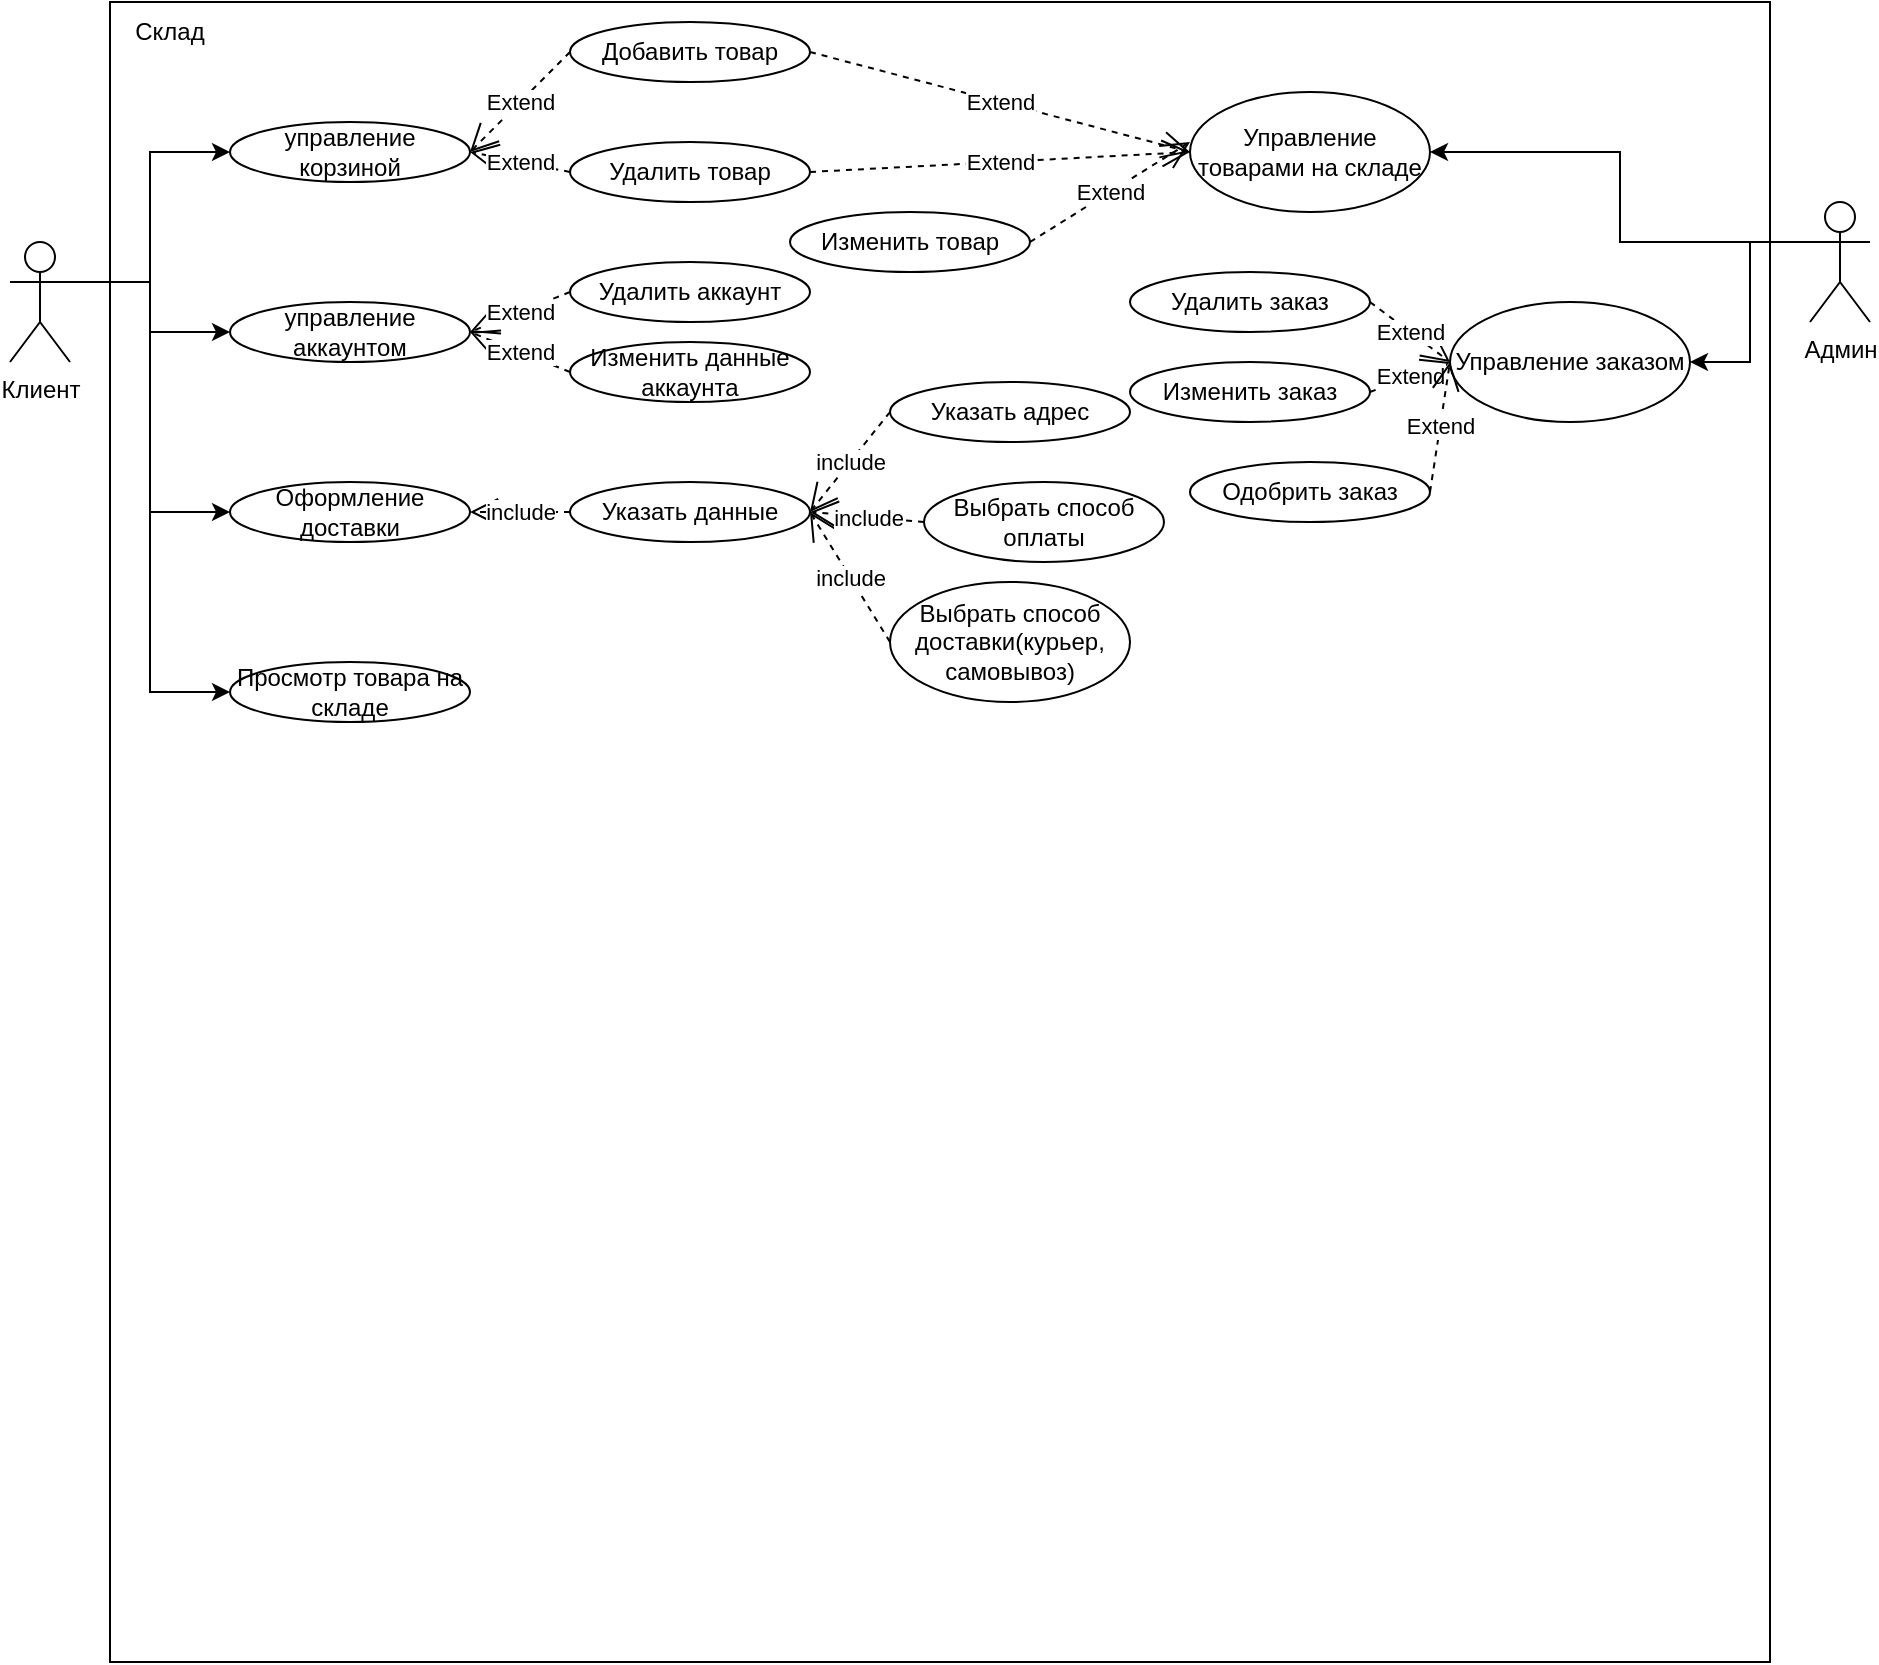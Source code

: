 <mxfile version="23.1.5" type="device">
  <diagram name="Страница — 1" id="Layrc5BZ7pRTJc2lWRi6">
    <mxGraphModel dx="1843" dy="757" grid="1" gridSize="10" guides="1" tooltips="1" connect="1" arrows="1" fold="1" page="1" pageScale="1" pageWidth="1654" pageHeight="1169" math="0" shadow="0">
      <root>
        <mxCell id="0" />
        <mxCell id="1" parent="0" />
        <mxCell id="GzbmCxABgu6CoBN2H1Wg-23" style="edgeStyle=orthogonalEdgeStyle;rounded=0;orthogonalLoop=1;jettySize=auto;html=1;exitX=1;exitY=0.333;exitDx=0;exitDy=0;exitPerimeter=0;entryX=0;entryY=0.5;entryDx=0;entryDy=0;" edge="1" parent="1" source="GzbmCxABgu6CoBN2H1Wg-1" target="GzbmCxABgu6CoBN2H1Wg-12">
          <mxGeometry relative="1" as="geometry" />
        </mxCell>
        <mxCell id="GzbmCxABgu6CoBN2H1Wg-1" value="Клиент" style="shape=umlActor;verticalLabelPosition=bottom;verticalAlign=top;html=1;outlineConnect=0;" vertex="1" parent="1">
          <mxGeometry x="310" y="140" width="30" height="60" as="geometry" />
        </mxCell>
        <mxCell id="GzbmCxABgu6CoBN2H1Wg-70" style="edgeStyle=orthogonalEdgeStyle;rounded=0;orthogonalLoop=1;jettySize=auto;html=1;exitX=0;exitY=0.333;exitDx=0;exitDy=0;exitPerimeter=0;entryX=1;entryY=0.5;entryDx=0;entryDy=0;" edge="1" parent="1" source="GzbmCxABgu6CoBN2H1Wg-5" target="GzbmCxABgu6CoBN2H1Wg-58">
          <mxGeometry relative="1" as="geometry" />
        </mxCell>
        <mxCell id="GzbmCxABgu6CoBN2H1Wg-5" value="Админ" style="shape=umlActor;verticalLabelPosition=bottom;verticalAlign=top;html=1;outlineConnect=0;" vertex="1" parent="1">
          <mxGeometry x="1210" y="120" width="30" height="60" as="geometry" />
        </mxCell>
        <mxCell id="GzbmCxABgu6CoBN2H1Wg-6" value="" style="whiteSpace=wrap;html=1;aspect=fixed;" vertex="1" parent="1">
          <mxGeometry x="360" y="20" width="830" height="830" as="geometry" />
        </mxCell>
        <mxCell id="GzbmCxABgu6CoBN2H1Wg-10" value="управление корзиной" style="ellipse;whiteSpace=wrap;html=1;" vertex="1" parent="1">
          <mxGeometry x="420" y="80" width="120" height="30" as="geometry" />
        </mxCell>
        <mxCell id="GzbmCxABgu6CoBN2H1Wg-11" value="Оформление доставки" style="ellipse;whiteSpace=wrap;html=1;" vertex="1" parent="1">
          <mxGeometry x="420" y="260" width="120" height="30" as="geometry" />
        </mxCell>
        <mxCell id="GzbmCxABgu6CoBN2H1Wg-12" value="управление аккаунтом" style="ellipse;whiteSpace=wrap;html=1;" vertex="1" parent="1">
          <mxGeometry x="420" y="170" width="120" height="30" as="geometry" />
        </mxCell>
        <mxCell id="GzbmCxABgu6CoBN2H1Wg-13" value="Просмотр товара на складе" style="ellipse;whiteSpace=wrap;html=1;" vertex="1" parent="1">
          <mxGeometry x="420" y="350" width="120" height="30" as="geometry" />
        </mxCell>
        <mxCell id="GzbmCxABgu6CoBN2H1Wg-14" value="Добавить товар" style="ellipse;whiteSpace=wrap;html=1;" vertex="1" parent="1">
          <mxGeometry x="590" y="30" width="120" height="30" as="geometry" />
        </mxCell>
        <mxCell id="GzbmCxABgu6CoBN2H1Wg-15" value="Удалить товар" style="ellipse;whiteSpace=wrap;html=1;" vertex="1" parent="1">
          <mxGeometry x="590" y="90" width="120" height="30" as="geometry" />
        </mxCell>
        <mxCell id="GzbmCxABgu6CoBN2H1Wg-16" value="Extend" style="endArrow=open;endSize=12;dashed=1;html=1;rounded=0;exitX=0;exitY=0.5;exitDx=0;exitDy=0;entryX=1;entryY=0.5;entryDx=0;entryDy=0;" edge="1" parent="1" source="GzbmCxABgu6CoBN2H1Wg-14" target="GzbmCxABgu6CoBN2H1Wg-10">
          <mxGeometry width="160" relative="1" as="geometry">
            <mxPoint x="540" y="240" as="sourcePoint" />
            <mxPoint x="700" y="240" as="targetPoint" />
          </mxGeometry>
        </mxCell>
        <mxCell id="GzbmCxABgu6CoBN2H1Wg-24" style="edgeStyle=orthogonalEdgeStyle;rounded=0;orthogonalLoop=1;jettySize=auto;html=1;exitX=1;exitY=0.333;exitDx=0;exitDy=0;exitPerimeter=0;entryX=0;entryY=0.5;entryDx=0;entryDy=0;" edge="1" parent="1" source="GzbmCxABgu6CoBN2H1Wg-1" target="GzbmCxABgu6CoBN2H1Wg-12">
          <mxGeometry relative="1" as="geometry" />
        </mxCell>
        <mxCell id="GzbmCxABgu6CoBN2H1Wg-22" style="edgeStyle=orthogonalEdgeStyle;rounded=0;orthogonalLoop=1;jettySize=auto;html=1;exitX=1;exitY=0.333;exitDx=0;exitDy=0;exitPerimeter=0;entryX=0;entryY=0.5;entryDx=0;entryDy=0;" edge="1" parent="1" source="GzbmCxABgu6CoBN2H1Wg-1" target="GzbmCxABgu6CoBN2H1Wg-10">
          <mxGeometry relative="1" as="geometry" />
        </mxCell>
        <mxCell id="GzbmCxABgu6CoBN2H1Wg-26" style="edgeStyle=orthogonalEdgeStyle;rounded=0;orthogonalLoop=1;jettySize=auto;html=1;exitX=1;exitY=0.333;exitDx=0;exitDy=0;exitPerimeter=0;entryX=0;entryY=0.5;entryDx=0;entryDy=0;" edge="1" parent="1" source="GzbmCxABgu6CoBN2H1Wg-1" target="GzbmCxABgu6CoBN2H1Wg-11">
          <mxGeometry relative="1" as="geometry" />
        </mxCell>
        <mxCell id="GzbmCxABgu6CoBN2H1Wg-27" style="edgeStyle=orthogonalEdgeStyle;rounded=0;orthogonalLoop=1;jettySize=auto;html=1;exitX=1;exitY=0.333;exitDx=0;exitDy=0;exitPerimeter=0;entryX=0;entryY=0.5;entryDx=0;entryDy=0;" edge="1" parent="1" source="GzbmCxABgu6CoBN2H1Wg-1" target="GzbmCxABgu6CoBN2H1Wg-13">
          <mxGeometry relative="1" as="geometry" />
        </mxCell>
        <mxCell id="GzbmCxABgu6CoBN2H1Wg-28" value="Extend" style="endArrow=open;endSize=12;dashed=1;html=1;rounded=0;exitX=0;exitY=0.5;exitDx=0;exitDy=0;entryX=1;entryY=0.5;entryDx=0;entryDy=0;" edge="1" parent="1" source="GzbmCxABgu6CoBN2H1Wg-15" target="GzbmCxABgu6CoBN2H1Wg-10">
          <mxGeometry width="160" relative="1" as="geometry">
            <mxPoint x="600" y="65" as="sourcePoint" />
            <mxPoint x="550" y="105" as="targetPoint" />
          </mxGeometry>
        </mxCell>
        <mxCell id="GzbmCxABgu6CoBN2H1Wg-31" value="Склад" style="text;html=1;align=center;verticalAlign=middle;whiteSpace=wrap;rounded=0;" vertex="1" parent="1">
          <mxGeometry x="360" y="20" width="60" height="30" as="geometry" />
        </mxCell>
        <mxCell id="GzbmCxABgu6CoBN2H1Wg-34" value="Удалить аккаунт" style="ellipse;whiteSpace=wrap;html=1;" vertex="1" parent="1">
          <mxGeometry x="590" y="150" width="120" height="30" as="geometry" />
        </mxCell>
        <mxCell id="GzbmCxABgu6CoBN2H1Wg-35" value="Изменить данные аккаунта" style="ellipse;whiteSpace=wrap;html=1;" vertex="1" parent="1">
          <mxGeometry x="590" y="190" width="120" height="30" as="geometry" />
        </mxCell>
        <mxCell id="GzbmCxABgu6CoBN2H1Wg-36" value="Extend" style="endArrow=open;endSize=12;dashed=1;html=1;rounded=0;exitX=0;exitY=0.5;exitDx=0;exitDy=0;entryX=1;entryY=0.5;entryDx=0;entryDy=0;" edge="1" parent="1" source="GzbmCxABgu6CoBN2H1Wg-35" target="GzbmCxABgu6CoBN2H1Wg-12">
          <mxGeometry width="160" relative="1" as="geometry">
            <mxPoint x="600" y="135" as="sourcePoint" />
            <mxPoint x="550" y="105" as="targetPoint" />
          </mxGeometry>
        </mxCell>
        <mxCell id="GzbmCxABgu6CoBN2H1Wg-37" value="Extend" style="endArrow=open;endSize=12;dashed=1;html=1;rounded=0;exitX=0;exitY=0.5;exitDx=0;exitDy=0;entryX=1;entryY=0.5;entryDx=0;entryDy=0;" edge="1" parent="1" source="GzbmCxABgu6CoBN2H1Wg-34" target="GzbmCxABgu6CoBN2H1Wg-12">
          <mxGeometry width="160" relative="1" as="geometry">
            <mxPoint x="610" y="145" as="sourcePoint" />
            <mxPoint x="560" y="115" as="targetPoint" />
          </mxGeometry>
        </mxCell>
        <mxCell id="GzbmCxABgu6CoBN2H1Wg-39" value="Выбрать способ оплаты" style="ellipse;whiteSpace=wrap;html=1;" vertex="1" parent="1">
          <mxGeometry x="767" y="260" width="120" height="40" as="geometry" />
        </mxCell>
        <mxCell id="GzbmCxABgu6CoBN2H1Wg-41" value="Выбрать способ доставки(курьер, самовывоз)" style="ellipse;whiteSpace=wrap;html=1;" vertex="1" parent="1">
          <mxGeometry x="750" y="310" width="120" height="60" as="geometry" />
        </mxCell>
        <mxCell id="GzbmCxABgu6CoBN2H1Wg-42" value="Указать адрес" style="ellipse;whiteSpace=wrap;html=1;" vertex="1" parent="1">
          <mxGeometry x="750" y="210" width="120" height="30" as="geometry" />
        </mxCell>
        <mxCell id="GzbmCxABgu6CoBN2H1Wg-43" style="edgeStyle=orthogonalEdgeStyle;rounded=0;orthogonalLoop=1;jettySize=auto;html=1;exitX=0.5;exitY=1;exitDx=0;exitDy=0;" edge="1" parent="1" source="GzbmCxABgu6CoBN2H1Wg-13" target="GzbmCxABgu6CoBN2H1Wg-13">
          <mxGeometry relative="1" as="geometry" />
        </mxCell>
        <mxCell id="GzbmCxABgu6CoBN2H1Wg-44" value="Указать данные" style="ellipse;whiteSpace=wrap;html=1;" vertex="1" parent="1">
          <mxGeometry x="590" y="260" width="120" height="30" as="geometry" />
        </mxCell>
        <mxCell id="GzbmCxABgu6CoBN2H1Wg-47" value="include" style="endArrow=open;endSize=12;dashed=1;html=1;rounded=0;exitX=0;exitY=0.5;exitDx=0;exitDy=0;entryX=1;entryY=0.5;entryDx=0;entryDy=0;" edge="1" parent="1" source="GzbmCxABgu6CoBN2H1Wg-44" target="GzbmCxABgu6CoBN2H1Wg-11">
          <mxGeometry width="160" relative="1" as="geometry">
            <mxPoint x="600" y="105" as="sourcePoint" />
            <mxPoint x="550" y="105" as="targetPoint" />
          </mxGeometry>
        </mxCell>
        <mxCell id="GzbmCxABgu6CoBN2H1Wg-48" value="include" style="endArrow=open;endSize=12;dashed=1;html=1;rounded=0;exitX=0;exitY=0.5;exitDx=0;exitDy=0;entryX=1;entryY=0.5;entryDx=0;entryDy=0;" edge="1" parent="1" source="GzbmCxABgu6CoBN2H1Wg-41" target="GzbmCxABgu6CoBN2H1Wg-44">
          <mxGeometry width="160" relative="1" as="geometry">
            <mxPoint x="610" y="285" as="sourcePoint" />
            <mxPoint x="710" y="270" as="targetPoint" />
          </mxGeometry>
        </mxCell>
        <mxCell id="GzbmCxABgu6CoBN2H1Wg-49" value="include" style="endArrow=open;endSize=12;dashed=1;html=1;rounded=0;exitX=0;exitY=0.5;exitDx=0;exitDy=0;entryX=1;entryY=0.5;entryDx=0;entryDy=0;" edge="1" parent="1" source="GzbmCxABgu6CoBN2H1Wg-39" target="GzbmCxABgu6CoBN2H1Wg-44">
          <mxGeometry width="160" relative="1" as="geometry">
            <mxPoint x="620" y="295" as="sourcePoint" />
            <mxPoint x="720" y="275" as="targetPoint" />
          </mxGeometry>
        </mxCell>
        <mxCell id="GzbmCxABgu6CoBN2H1Wg-50" value="include" style="endArrow=open;endSize=12;dashed=1;html=1;rounded=0;exitX=0;exitY=0.5;exitDx=0;exitDy=0;entryX=1;entryY=0.5;entryDx=0;entryDy=0;" edge="1" parent="1" source="GzbmCxABgu6CoBN2H1Wg-42" target="GzbmCxABgu6CoBN2H1Wg-44">
          <mxGeometry width="160" relative="1" as="geometry">
            <mxPoint x="630" y="305" as="sourcePoint" />
            <mxPoint x="570" y="305" as="targetPoint" />
          </mxGeometry>
        </mxCell>
        <mxCell id="GzbmCxABgu6CoBN2H1Wg-51" value="Управление товарами на складе" style="ellipse;whiteSpace=wrap;html=1;" vertex="1" parent="1">
          <mxGeometry x="900" y="65" width="120" height="60" as="geometry" />
        </mxCell>
        <mxCell id="GzbmCxABgu6CoBN2H1Wg-53" value="Extend" style="endArrow=open;endSize=12;dashed=1;html=1;rounded=0;exitX=1;exitY=0.5;exitDx=0;exitDy=0;entryX=0;entryY=0.5;entryDx=0;entryDy=0;" edge="1" parent="1" source="GzbmCxABgu6CoBN2H1Wg-14" target="GzbmCxABgu6CoBN2H1Wg-51">
          <mxGeometry width="160" relative="1" as="geometry">
            <mxPoint x="590" y="55" as="sourcePoint" />
            <mxPoint x="550" y="105" as="targetPoint" />
          </mxGeometry>
        </mxCell>
        <mxCell id="GzbmCxABgu6CoBN2H1Wg-54" value="Extend" style="endArrow=open;endSize=12;dashed=1;html=1;rounded=0;exitX=1;exitY=0.5;exitDx=0;exitDy=0;" edge="1" parent="1" source="GzbmCxABgu6CoBN2H1Wg-15">
          <mxGeometry width="160" relative="1" as="geometry">
            <mxPoint x="710" y="55" as="sourcePoint" />
            <mxPoint x="900" y="95" as="targetPoint" />
          </mxGeometry>
        </mxCell>
        <mxCell id="GzbmCxABgu6CoBN2H1Wg-55" value="Изменить товар" style="ellipse;whiteSpace=wrap;html=1;" vertex="1" parent="1">
          <mxGeometry x="700" y="125" width="120" height="30" as="geometry" />
        </mxCell>
        <mxCell id="GzbmCxABgu6CoBN2H1Wg-56" value="Extend" style="endArrow=open;endSize=12;dashed=1;html=1;rounded=0;exitX=1;exitY=0.5;exitDx=0;exitDy=0;" edge="1" parent="1" source="GzbmCxABgu6CoBN2H1Wg-55">
          <mxGeometry width="160" relative="1" as="geometry">
            <mxPoint x="720" y="115" as="sourcePoint" />
            <mxPoint x="900" y="90" as="targetPoint" />
          </mxGeometry>
        </mxCell>
        <mxCell id="GzbmCxABgu6CoBN2H1Wg-57" style="edgeStyle=orthogonalEdgeStyle;rounded=0;orthogonalLoop=1;jettySize=auto;html=1;exitX=0;exitY=0.333;exitDx=0;exitDy=0;exitPerimeter=0;entryX=1;entryY=0.5;entryDx=0;entryDy=0;" edge="1" parent="1" source="GzbmCxABgu6CoBN2H1Wg-5" target="GzbmCxABgu6CoBN2H1Wg-51">
          <mxGeometry relative="1" as="geometry" />
        </mxCell>
        <mxCell id="GzbmCxABgu6CoBN2H1Wg-58" value="Управление заказом" style="ellipse;whiteSpace=wrap;html=1;" vertex="1" parent="1">
          <mxGeometry x="1030" y="170" width="120" height="60" as="geometry" />
        </mxCell>
        <mxCell id="GzbmCxABgu6CoBN2H1Wg-59" value="Изменить заказ" style="ellipse;whiteSpace=wrap;html=1;" vertex="1" parent="1">
          <mxGeometry x="870" y="200" width="120" height="30" as="geometry" />
        </mxCell>
        <mxCell id="GzbmCxABgu6CoBN2H1Wg-60" value="Удалить заказ" style="ellipse;whiteSpace=wrap;html=1;" vertex="1" parent="1">
          <mxGeometry x="870" y="155" width="120" height="30" as="geometry" />
        </mxCell>
        <mxCell id="GzbmCxABgu6CoBN2H1Wg-65" value="Одобрить заказ" style="ellipse;whiteSpace=wrap;html=1;" vertex="1" parent="1">
          <mxGeometry x="900" y="250" width="120" height="30" as="geometry" />
        </mxCell>
        <mxCell id="GzbmCxABgu6CoBN2H1Wg-66" value="Extend" style="endArrow=open;endSize=12;dashed=1;html=1;rounded=0;exitX=1;exitY=0.5;exitDx=0;exitDy=0;entryX=0;entryY=0.5;entryDx=0;entryDy=0;" edge="1" parent="1" source="GzbmCxABgu6CoBN2H1Wg-60" target="GzbmCxABgu6CoBN2H1Wg-58">
          <mxGeometry width="160" relative="1" as="geometry">
            <mxPoint x="830" y="150" as="sourcePoint" />
            <mxPoint x="910" y="100" as="targetPoint" />
          </mxGeometry>
        </mxCell>
        <mxCell id="GzbmCxABgu6CoBN2H1Wg-67" value="Extend" style="endArrow=open;endSize=12;dashed=1;html=1;rounded=0;exitX=1;exitY=0.5;exitDx=0;exitDy=0;" edge="1" parent="1" source="GzbmCxABgu6CoBN2H1Wg-59">
          <mxGeometry width="160" relative="1" as="geometry">
            <mxPoint x="1000" y="180" as="sourcePoint" />
            <mxPoint x="1030" y="200" as="targetPoint" />
          </mxGeometry>
        </mxCell>
        <mxCell id="GzbmCxABgu6CoBN2H1Wg-68" value="Extend" style="endArrow=open;endSize=12;dashed=1;html=1;rounded=0;exitX=1;exitY=0.5;exitDx=0;exitDy=0;entryX=0;entryY=0.5;entryDx=0;entryDy=0;" edge="1" parent="1" source="GzbmCxABgu6CoBN2H1Wg-65" target="GzbmCxABgu6CoBN2H1Wg-58">
          <mxGeometry width="160" relative="1" as="geometry">
            <mxPoint x="1000" y="225" as="sourcePoint" />
            <mxPoint x="1040" y="210" as="targetPoint" />
          </mxGeometry>
        </mxCell>
        <mxCell id="GzbmCxABgu6CoBN2H1Wg-71" style="edgeStyle=orthogonalEdgeStyle;rounded=0;orthogonalLoop=1;jettySize=auto;html=1;exitX=0;exitY=0.333;exitDx=0;exitDy=0;exitPerimeter=0;entryX=1;entryY=0.5;entryDx=0;entryDy=0;" edge="1" parent="1" source="GzbmCxABgu6CoBN2H1Wg-5" target="GzbmCxABgu6CoBN2H1Wg-58">
          <mxGeometry relative="1" as="geometry" />
        </mxCell>
      </root>
    </mxGraphModel>
  </diagram>
</mxfile>
